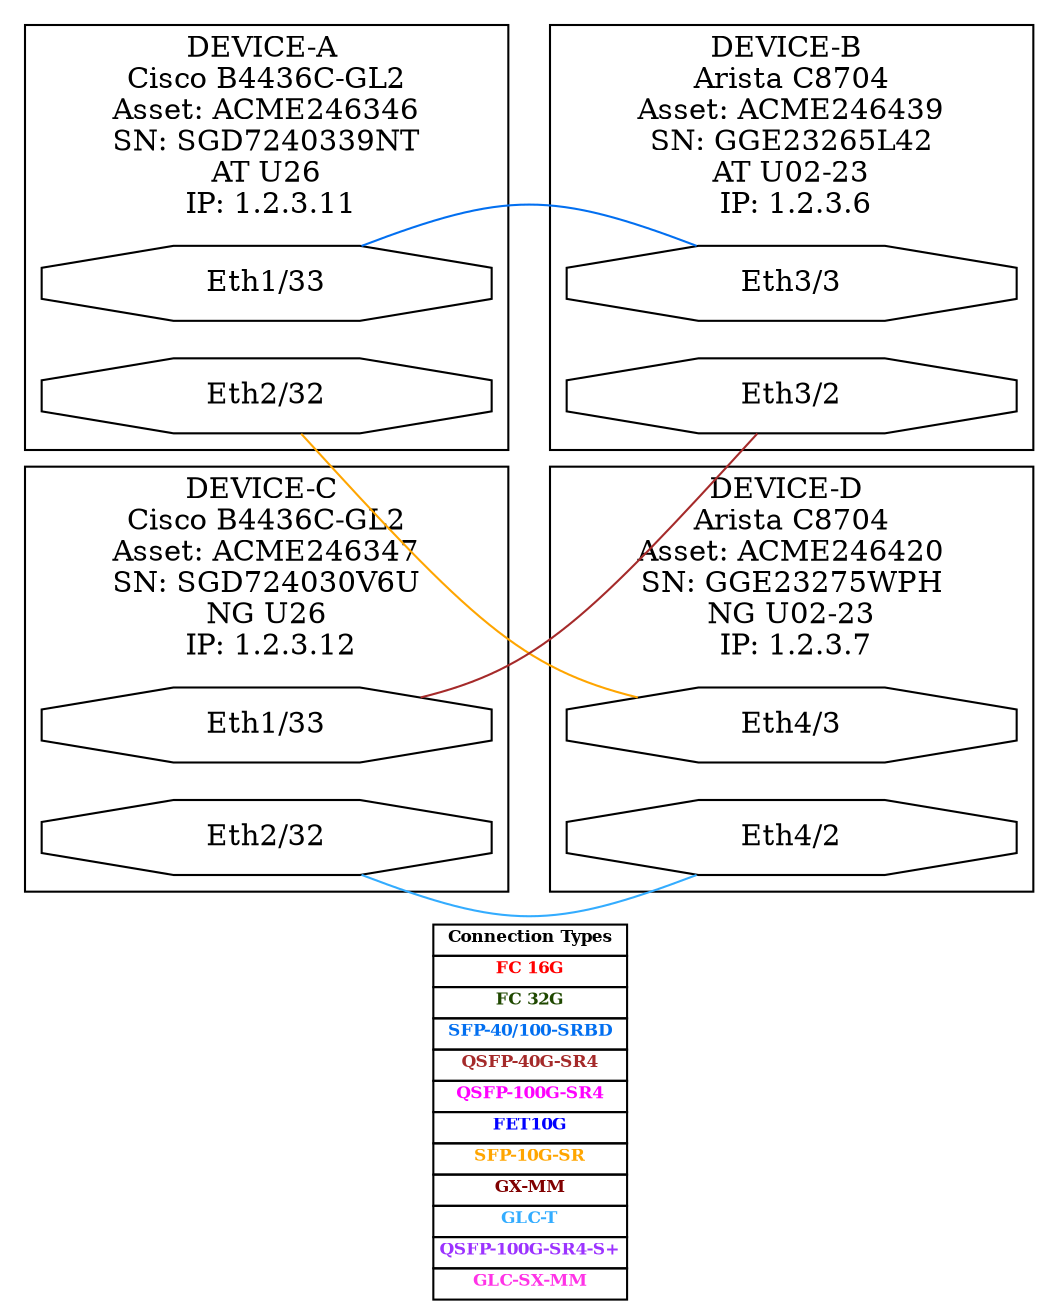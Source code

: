 
graph {

label=<
     <table border="0" cellborder="1" cellspacing="0">
       <tr><td bgcolor="#FFFFFFF"><font color="#000000" point-size="8" ><b>Connection Types</b></font></td></tr>
       <tr><td bgcolor="#FFFFFFF"><font color="#ff0000" point-size="8" ><b>FC 16G</b></font></td></tr>
       <tr><td bgcolor="#FFFFFFF"><font color="#1f4800" point-size="8" ><b>FC 32G</b></font></td></tr>
       <tr><td bgcolor="#FFFFFFF"><font color="#026ff0" point-size="8" ><b>SFP-40/100-SRBD</b></font></td></tr>
       <tr><td bgcolor="#FFFFFFF"><font color="#A52A2A" point-size="8" ><b>QSFP-40G-SR4</b></font></td></tr>
       <tr><td bgcolor="#FFFFFFF"><font color="#ff00FF" point-size="8" ><b>QSFP-100G-SR4</b></font></td></tr>
       <tr><td bgcolor="#FFFFFFF"><font color="#0000FF" point-size="8" ><b>FET10G</b></font></td></tr>
       <tr><td bgcolor="#FFFFFFF"><font color="#FFA500" point-size="8" ><b>SFP-10G-SR</b></font></td></tr>
       <tr><td bgcolor="#FFFFFFF"><font color="#800000" point-size="8" ><b>GX-MM</b></font></td></tr>
       <tr><td bgcolor="#FFFFFFF"><font color="#33ACFF" point-size="8" ><b>GLC-T</b></font></td></tr>
       <tr><td bgcolor="#FFFFFFF"><font color="#9C33FF" point-size="8" ><b>QSFP-100G-SR4-S+</b></font></td></tr>
       <tr><td bgcolor="#FFFFFFF"><font color="#FF33E6" point-size="8" ><b>GLC-SX-MM</b></font></td></tr>
       
     </table>>

    graph [splines=curved rankdir = "LR"];
    node [shape = polygon, sides = 8, width = 3, fontsize = 14, color = "#000000" ];


subgraph cluster_DEVICEB {
    "DEVICE-B.Eth3/3" [label="Eth3/3"];
    "DEVICE-B.Eth3/2" [label="Eth3/2"];
    label = <DEVICE-B <br/> Arista C8704 <br/> Asset: ACME246439 <br/> SN: GGE23265L42 <br/> AT U02-23 <br/> IP: 1.2.3.6>;
  }

subgraph cluster_DEVICED {
    "DEVICE-D.Eth4/3" [label="Eth4/3"];
    "DEVICE-D.Eth4/2" [label="Eth4/2"];
    label = <DEVICE-D <br/> Arista C8704 <br/> Asset: ACME246420 <br/> SN: GGE23275WPH <br/> NG U02-23 <br/> IP: 1.2.3.7>;
  }

subgraph cluster_DEVICEA {
    "DEVICE-A.Eth1/33" [label="Eth1/33"];
    "DEVICE-A.Eth2/32" [label="Eth2/32"];
    label = <DEVICE-A <br/> Cisco B4436C-GL2 <br/> Asset: ACME246346 <br/> SN: SGD7240339NT <br/> AT U26 <br/> IP: 1.2.3.11>;
  }

subgraph cluster_DEVICEC {
    "DEVICE-C.Eth1/33" [label="Eth1/33"];
    "DEVICE-C.Eth2/32" [label="Eth2/32"];
    label = <DEVICE-C <br/> Cisco B4436C-GL2 <br/> Asset: ACME246347 <br/> SN: SGD724030V6U <br/> NG U26 <br/> IP: 1.2.3.12>;
  }


{"DEVICE-A.Eth1/33" -- "DEVICE-B.Eth3/3" [color="#026ff0"]} #ConnectionType QSFP-40/100G-SRBD = 026ff0
{"DEVICE-A.Eth2/32" -- "DEVICE-D.Eth4/3" [color="#FFA500"]} #ConnectionType SFP-10G-SR = FFA500
{"DEVICE-C.Eth1/33" -- "DEVICE-B.Eth3/2" [color="#A52A2A"]} #ConnectionType QSFP-40G-SR4 = A52A2A
{"DEVICE-C.Eth2/32" -- "DEVICE-D.Eth4/2" [color="#33ACFF"]} #ConnectionType Cisco GLC-T = 33ACFF



}